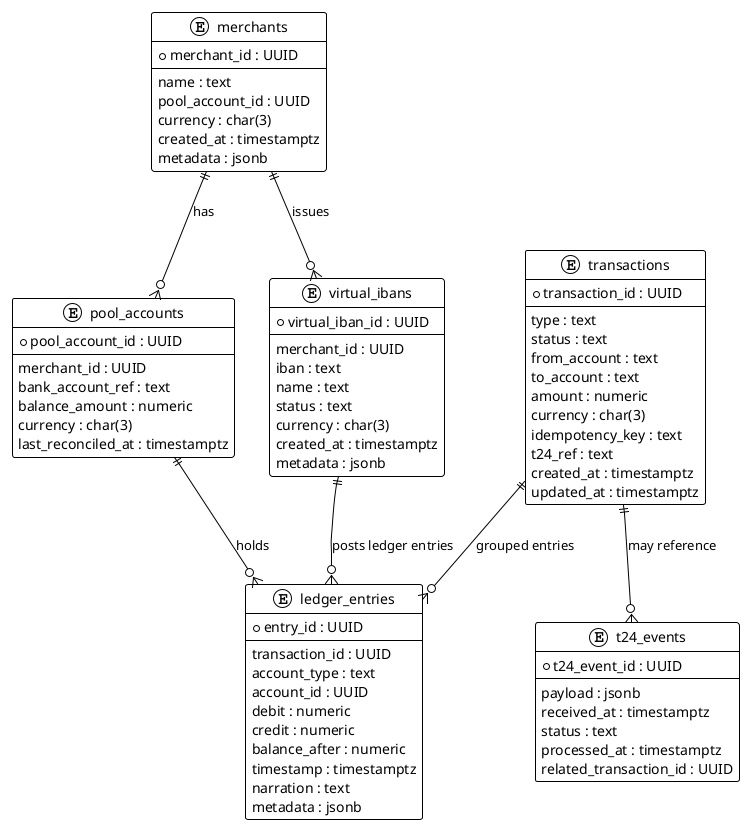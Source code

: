 @startuml ERD
!theme plain

entity "merchants" as m {
  * merchant_id : UUID
  --
  name : text
  pool_account_id : UUID
  currency : char(3)
  created_at : timestamptz
  metadata : jsonb
}

entity "pool_accounts" as p {
  * pool_account_id : UUID
  --
  merchant_id : UUID
  bank_account_ref : text
  balance_amount : numeric
  currency : char(3)
  last_reconciled_at : timestamptz
}

entity "virtual_ibans" as v {
  * virtual_iban_id : UUID
  --
  merchant_id : UUID
  iban : text
  name : text
  status : text
  currency : char(3)
  created_at : timestamptz
  metadata : jsonb
}

entity "transactions" as t {
  * transaction_id : UUID
  --
  type : text
  status : text
  from_account : text
  to_account : text
  amount : numeric
  currency : char(3)
  idempotency_key : text
  t24_ref : text
  created_at : timestamptz
  updated_at : timestamptz
}

entity "ledger_entries" as l {
  * entry_id : UUID
  --
  transaction_id : UUID
  account_type : text
  account_id : UUID
  debit : numeric
  credit : numeric
  balance_after : numeric
  timestamp : timestamptz
  narration : text
  metadata : jsonb
}

entity "t24_events" as e {
  * t24_event_id : UUID
  --
  payload : jsonb
  received_at : timestamptz
  status : text
  processed_at : timestamptz
  related_transaction_id : UUID
}

m ||--o{ p : has
m ||--o{ v : issues
p ||--o{ l : holds
v ||--o{ l : "posts ledger entries"
t ||--o{ l : "grouped entries"
t ||--o{ e : "may reference"

@enduml

